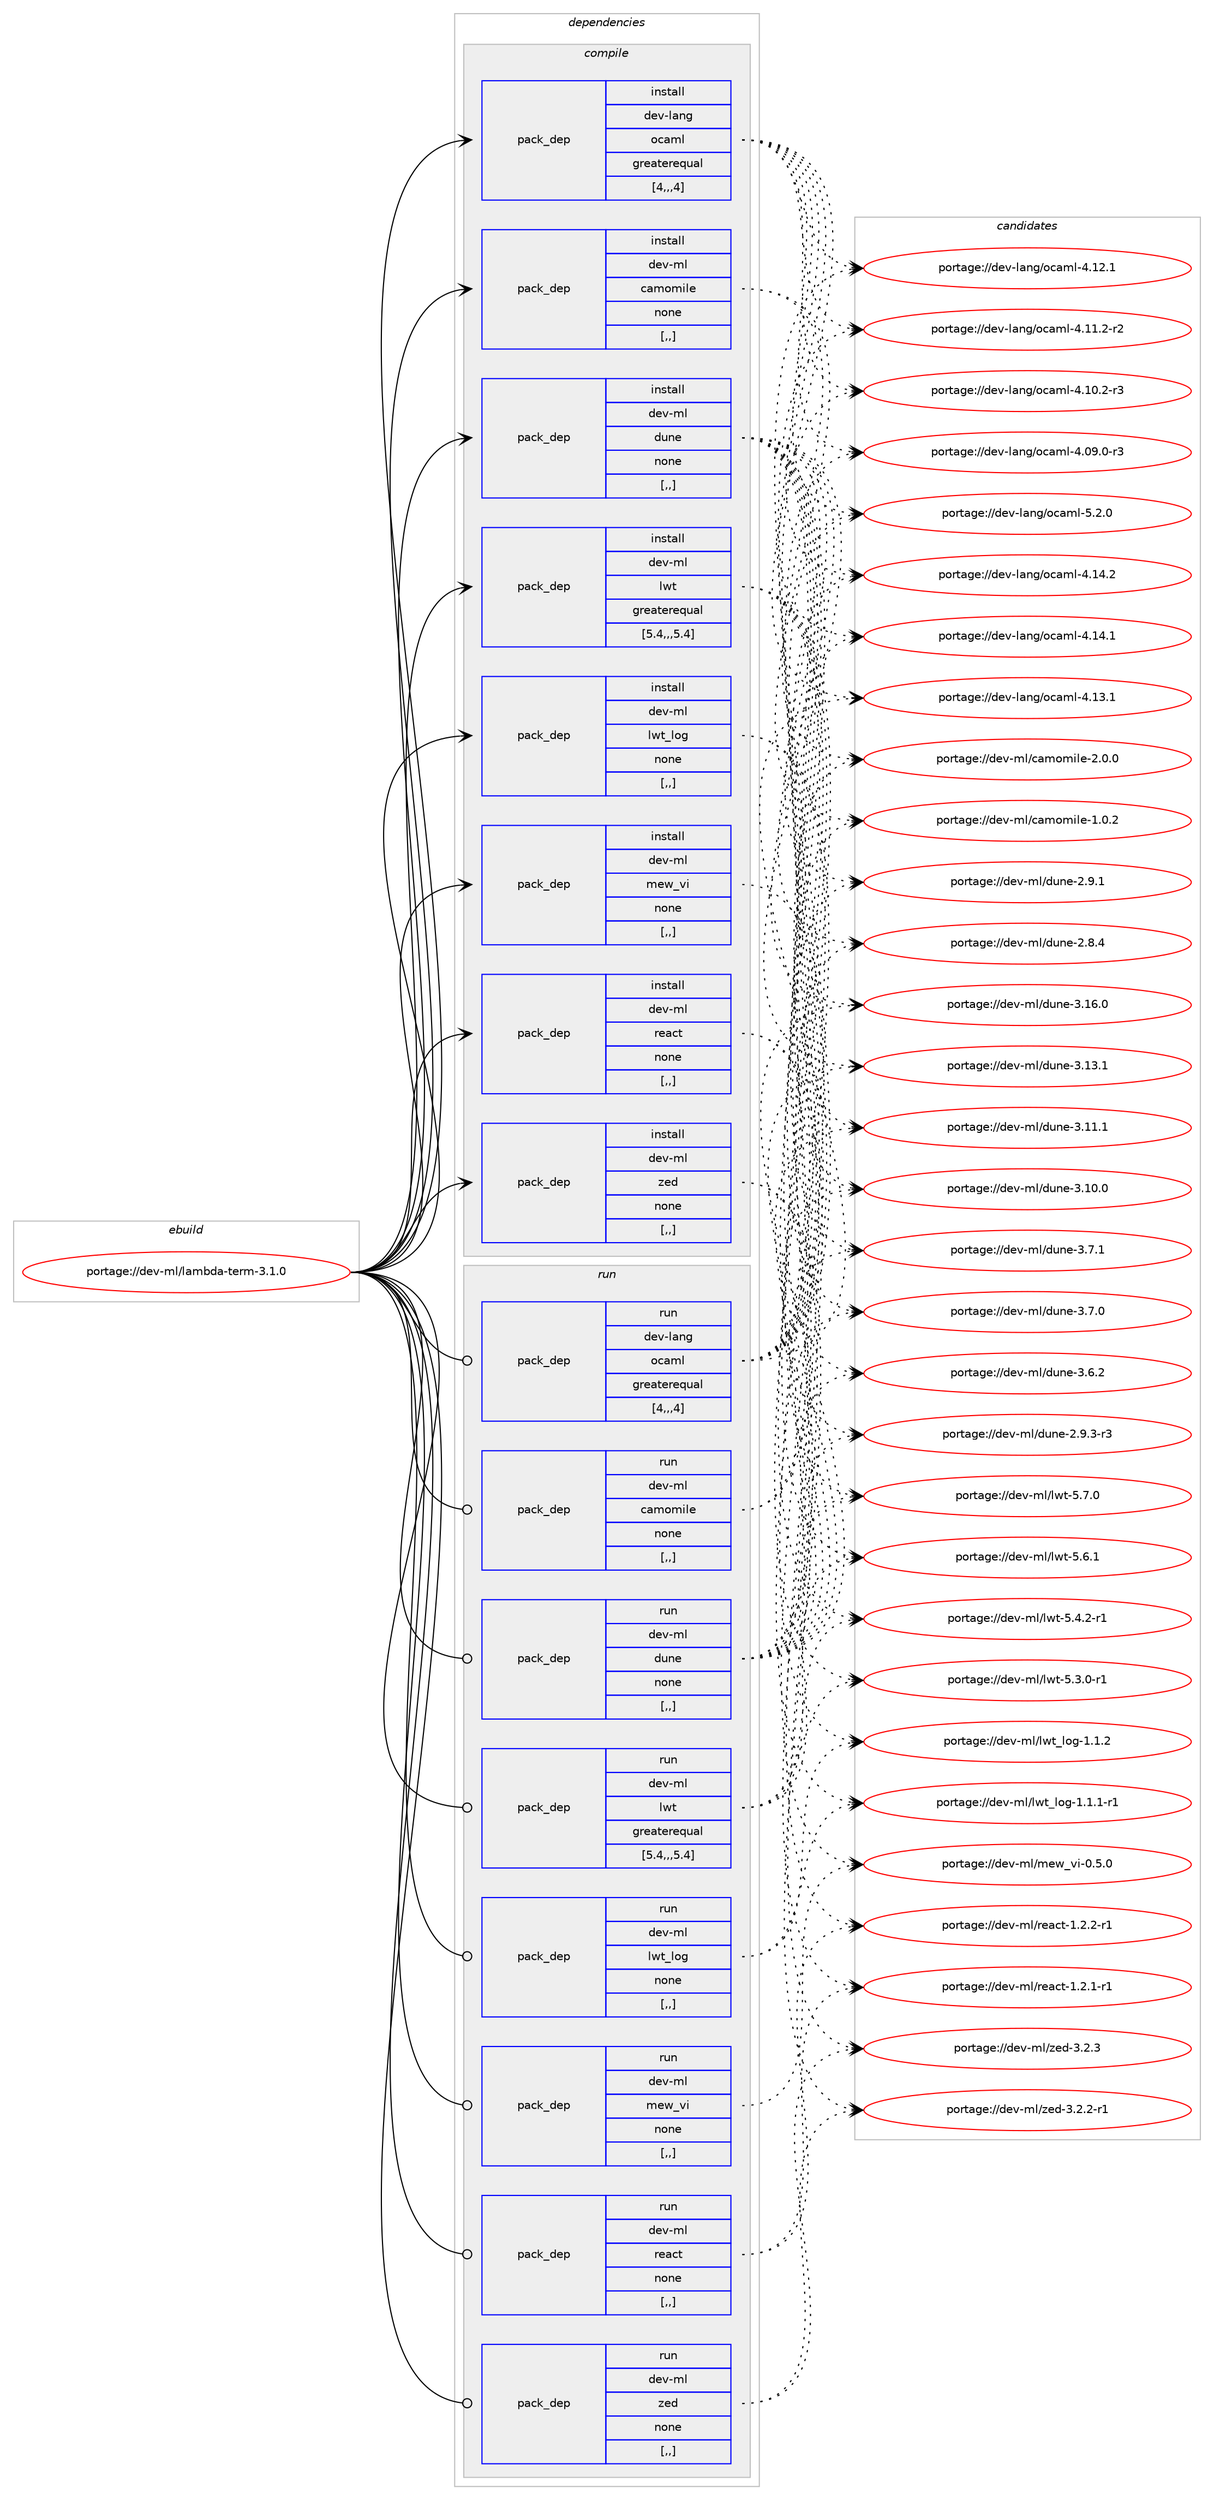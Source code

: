 digraph prolog {

# *************
# Graph options
# *************

newrank=true;
concentrate=true;
compound=true;
graph [rankdir=LR,fontname=Helvetica,fontsize=10,ranksep=1.5];#, ranksep=2.5, nodesep=0.2];
edge  [arrowhead=vee];
node  [fontname=Helvetica,fontsize=10];

# **********
# The ebuild
# **********

subgraph cluster_leftcol {
color=gray;
label=<<i>ebuild</i>>;
id [label="portage://dev-ml/lambda-term-3.1.0", color=red, width=4, href="../dev-ml/lambda-term-3.1.0.svg"];
}

# ****************
# The dependencies
# ****************

subgraph cluster_midcol {
color=gray;
label=<<i>dependencies</i>>;
subgraph cluster_compile {
fillcolor="#eeeeee";
style=filled;
label=<<i>compile</i>>;
subgraph pack88756 {
dependency119243 [label=<<TABLE BORDER="0" CELLBORDER="1" CELLSPACING="0" CELLPADDING="4" WIDTH="220"><TR><TD ROWSPAN="6" CELLPADDING="30">pack_dep</TD></TR><TR><TD WIDTH="110">install</TD></TR><TR><TD>dev-lang</TD></TR><TR><TD>ocaml</TD></TR><TR><TD>greaterequal</TD></TR><TR><TD>[4,,,4]</TD></TR></TABLE>>, shape=none, color=blue];
}
id:e -> dependency119243:w [weight=20,style="solid",arrowhead="vee"];
subgraph pack88757 {
dependency119244 [label=<<TABLE BORDER="0" CELLBORDER="1" CELLSPACING="0" CELLPADDING="4" WIDTH="220"><TR><TD ROWSPAN="6" CELLPADDING="30">pack_dep</TD></TR><TR><TD WIDTH="110">install</TD></TR><TR><TD>dev-ml</TD></TR><TR><TD>camomile</TD></TR><TR><TD>none</TD></TR><TR><TD>[,,]</TD></TR></TABLE>>, shape=none, color=blue];
}
id:e -> dependency119244:w [weight=20,style="solid",arrowhead="vee"];
subgraph pack88758 {
dependency119245 [label=<<TABLE BORDER="0" CELLBORDER="1" CELLSPACING="0" CELLPADDING="4" WIDTH="220"><TR><TD ROWSPAN="6" CELLPADDING="30">pack_dep</TD></TR><TR><TD WIDTH="110">install</TD></TR><TR><TD>dev-ml</TD></TR><TR><TD>dune</TD></TR><TR><TD>none</TD></TR><TR><TD>[,,]</TD></TR></TABLE>>, shape=none, color=blue];
}
id:e -> dependency119245:w [weight=20,style="solid",arrowhead="vee"];
subgraph pack88759 {
dependency119246 [label=<<TABLE BORDER="0" CELLBORDER="1" CELLSPACING="0" CELLPADDING="4" WIDTH="220"><TR><TD ROWSPAN="6" CELLPADDING="30">pack_dep</TD></TR><TR><TD WIDTH="110">install</TD></TR><TR><TD>dev-ml</TD></TR><TR><TD>lwt</TD></TR><TR><TD>greaterequal</TD></TR><TR><TD>[5.4,,,5.4]</TD></TR></TABLE>>, shape=none, color=blue];
}
id:e -> dependency119246:w [weight=20,style="solid",arrowhead="vee"];
subgraph pack88760 {
dependency119247 [label=<<TABLE BORDER="0" CELLBORDER="1" CELLSPACING="0" CELLPADDING="4" WIDTH="220"><TR><TD ROWSPAN="6" CELLPADDING="30">pack_dep</TD></TR><TR><TD WIDTH="110">install</TD></TR><TR><TD>dev-ml</TD></TR><TR><TD>lwt_log</TD></TR><TR><TD>none</TD></TR><TR><TD>[,,]</TD></TR></TABLE>>, shape=none, color=blue];
}
id:e -> dependency119247:w [weight=20,style="solid",arrowhead="vee"];
subgraph pack88761 {
dependency119248 [label=<<TABLE BORDER="0" CELLBORDER="1" CELLSPACING="0" CELLPADDING="4" WIDTH="220"><TR><TD ROWSPAN="6" CELLPADDING="30">pack_dep</TD></TR><TR><TD WIDTH="110">install</TD></TR><TR><TD>dev-ml</TD></TR><TR><TD>mew_vi</TD></TR><TR><TD>none</TD></TR><TR><TD>[,,]</TD></TR></TABLE>>, shape=none, color=blue];
}
id:e -> dependency119248:w [weight=20,style="solid",arrowhead="vee"];
subgraph pack88762 {
dependency119249 [label=<<TABLE BORDER="0" CELLBORDER="1" CELLSPACING="0" CELLPADDING="4" WIDTH="220"><TR><TD ROWSPAN="6" CELLPADDING="30">pack_dep</TD></TR><TR><TD WIDTH="110">install</TD></TR><TR><TD>dev-ml</TD></TR><TR><TD>react</TD></TR><TR><TD>none</TD></TR><TR><TD>[,,]</TD></TR></TABLE>>, shape=none, color=blue];
}
id:e -> dependency119249:w [weight=20,style="solid",arrowhead="vee"];
subgraph pack88763 {
dependency119250 [label=<<TABLE BORDER="0" CELLBORDER="1" CELLSPACING="0" CELLPADDING="4" WIDTH="220"><TR><TD ROWSPAN="6" CELLPADDING="30">pack_dep</TD></TR><TR><TD WIDTH="110">install</TD></TR><TR><TD>dev-ml</TD></TR><TR><TD>zed</TD></TR><TR><TD>none</TD></TR><TR><TD>[,,]</TD></TR></TABLE>>, shape=none, color=blue];
}
id:e -> dependency119250:w [weight=20,style="solid",arrowhead="vee"];
}
subgraph cluster_compileandrun {
fillcolor="#eeeeee";
style=filled;
label=<<i>compile and run</i>>;
}
subgraph cluster_run {
fillcolor="#eeeeee";
style=filled;
label=<<i>run</i>>;
subgraph pack88764 {
dependency119251 [label=<<TABLE BORDER="0" CELLBORDER="1" CELLSPACING="0" CELLPADDING="4" WIDTH="220"><TR><TD ROWSPAN="6" CELLPADDING="30">pack_dep</TD></TR><TR><TD WIDTH="110">run</TD></TR><TR><TD>dev-lang</TD></TR><TR><TD>ocaml</TD></TR><TR><TD>greaterequal</TD></TR><TR><TD>[4,,,4]</TD></TR></TABLE>>, shape=none, color=blue];
}
id:e -> dependency119251:w [weight=20,style="solid",arrowhead="odot"];
subgraph pack88765 {
dependency119252 [label=<<TABLE BORDER="0" CELLBORDER="1" CELLSPACING="0" CELLPADDING="4" WIDTH="220"><TR><TD ROWSPAN="6" CELLPADDING="30">pack_dep</TD></TR><TR><TD WIDTH="110">run</TD></TR><TR><TD>dev-ml</TD></TR><TR><TD>camomile</TD></TR><TR><TD>none</TD></TR><TR><TD>[,,]</TD></TR></TABLE>>, shape=none, color=blue];
}
id:e -> dependency119252:w [weight=20,style="solid",arrowhead="odot"];
subgraph pack88766 {
dependency119253 [label=<<TABLE BORDER="0" CELLBORDER="1" CELLSPACING="0" CELLPADDING="4" WIDTH="220"><TR><TD ROWSPAN="6" CELLPADDING="30">pack_dep</TD></TR><TR><TD WIDTH="110">run</TD></TR><TR><TD>dev-ml</TD></TR><TR><TD>dune</TD></TR><TR><TD>none</TD></TR><TR><TD>[,,]</TD></TR></TABLE>>, shape=none, color=blue];
}
id:e -> dependency119253:w [weight=20,style="solid",arrowhead="odot"];
subgraph pack88767 {
dependency119254 [label=<<TABLE BORDER="0" CELLBORDER="1" CELLSPACING="0" CELLPADDING="4" WIDTH="220"><TR><TD ROWSPAN="6" CELLPADDING="30">pack_dep</TD></TR><TR><TD WIDTH="110">run</TD></TR><TR><TD>dev-ml</TD></TR><TR><TD>lwt</TD></TR><TR><TD>greaterequal</TD></TR><TR><TD>[5.4,,,5.4]</TD></TR></TABLE>>, shape=none, color=blue];
}
id:e -> dependency119254:w [weight=20,style="solid",arrowhead="odot"];
subgraph pack88768 {
dependency119255 [label=<<TABLE BORDER="0" CELLBORDER="1" CELLSPACING="0" CELLPADDING="4" WIDTH="220"><TR><TD ROWSPAN="6" CELLPADDING="30">pack_dep</TD></TR><TR><TD WIDTH="110">run</TD></TR><TR><TD>dev-ml</TD></TR><TR><TD>lwt_log</TD></TR><TR><TD>none</TD></TR><TR><TD>[,,]</TD></TR></TABLE>>, shape=none, color=blue];
}
id:e -> dependency119255:w [weight=20,style="solid",arrowhead="odot"];
subgraph pack88769 {
dependency119256 [label=<<TABLE BORDER="0" CELLBORDER="1" CELLSPACING="0" CELLPADDING="4" WIDTH="220"><TR><TD ROWSPAN="6" CELLPADDING="30">pack_dep</TD></TR><TR><TD WIDTH="110">run</TD></TR><TR><TD>dev-ml</TD></TR><TR><TD>mew_vi</TD></TR><TR><TD>none</TD></TR><TR><TD>[,,]</TD></TR></TABLE>>, shape=none, color=blue];
}
id:e -> dependency119256:w [weight=20,style="solid",arrowhead="odot"];
subgraph pack88770 {
dependency119257 [label=<<TABLE BORDER="0" CELLBORDER="1" CELLSPACING="0" CELLPADDING="4" WIDTH="220"><TR><TD ROWSPAN="6" CELLPADDING="30">pack_dep</TD></TR><TR><TD WIDTH="110">run</TD></TR><TR><TD>dev-ml</TD></TR><TR><TD>react</TD></TR><TR><TD>none</TD></TR><TR><TD>[,,]</TD></TR></TABLE>>, shape=none, color=blue];
}
id:e -> dependency119257:w [weight=20,style="solid",arrowhead="odot"];
subgraph pack88771 {
dependency119258 [label=<<TABLE BORDER="0" CELLBORDER="1" CELLSPACING="0" CELLPADDING="4" WIDTH="220"><TR><TD ROWSPAN="6" CELLPADDING="30">pack_dep</TD></TR><TR><TD WIDTH="110">run</TD></TR><TR><TD>dev-ml</TD></TR><TR><TD>zed</TD></TR><TR><TD>none</TD></TR><TR><TD>[,,]</TD></TR></TABLE>>, shape=none, color=blue];
}
id:e -> dependency119258:w [weight=20,style="solid",arrowhead="odot"];
}
}

# **************
# The candidates
# **************

subgraph cluster_choices {
rank=same;
color=gray;
label=<<i>candidates</i>>;

subgraph choice88756 {
color=black;
nodesep=1;
choice1001011184510897110103471119997109108455346504648 [label="portage://dev-lang/ocaml-5.2.0", color=red, width=4,href="../dev-lang/ocaml-5.2.0.svg"];
choice100101118451089711010347111999710910845524649524650 [label="portage://dev-lang/ocaml-4.14.2", color=red, width=4,href="../dev-lang/ocaml-4.14.2.svg"];
choice100101118451089711010347111999710910845524649524649 [label="portage://dev-lang/ocaml-4.14.1", color=red, width=4,href="../dev-lang/ocaml-4.14.1.svg"];
choice100101118451089711010347111999710910845524649514649 [label="portage://dev-lang/ocaml-4.13.1", color=red, width=4,href="../dev-lang/ocaml-4.13.1.svg"];
choice100101118451089711010347111999710910845524649504649 [label="portage://dev-lang/ocaml-4.12.1", color=red, width=4,href="../dev-lang/ocaml-4.12.1.svg"];
choice1001011184510897110103471119997109108455246494946504511450 [label="portage://dev-lang/ocaml-4.11.2-r2", color=red, width=4,href="../dev-lang/ocaml-4.11.2-r2.svg"];
choice1001011184510897110103471119997109108455246494846504511451 [label="portage://dev-lang/ocaml-4.10.2-r3", color=red, width=4,href="../dev-lang/ocaml-4.10.2-r3.svg"];
choice1001011184510897110103471119997109108455246485746484511451 [label="portage://dev-lang/ocaml-4.09.0-r3", color=red, width=4,href="../dev-lang/ocaml-4.09.0-r3.svg"];
dependency119243:e -> choice1001011184510897110103471119997109108455346504648:w [style=dotted,weight="100"];
dependency119243:e -> choice100101118451089711010347111999710910845524649524650:w [style=dotted,weight="100"];
dependency119243:e -> choice100101118451089711010347111999710910845524649524649:w [style=dotted,weight="100"];
dependency119243:e -> choice100101118451089711010347111999710910845524649514649:w [style=dotted,weight="100"];
dependency119243:e -> choice100101118451089711010347111999710910845524649504649:w [style=dotted,weight="100"];
dependency119243:e -> choice1001011184510897110103471119997109108455246494946504511450:w [style=dotted,weight="100"];
dependency119243:e -> choice1001011184510897110103471119997109108455246494846504511451:w [style=dotted,weight="100"];
dependency119243:e -> choice1001011184510897110103471119997109108455246485746484511451:w [style=dotted,weight="100"];
}
subgraph choice88757 {
color=black;
nodesep=1;
choice10010111845109108479997109111109105108101455046484648 [label="portage://dev-ml/camomile-2.0.0", color=red, width=4,href="../dev-ml/camomile-2.0.0.svg"];
choice10010111845109108479997109111109105108101454946484650 [label="portage://dev-ml/camomile-1.0.2", color=red, width=4,href="../dev-ml/camomile-1.0.2.svg"];
dependency119244:e -> choice10010111845109108479997109111109105108101455046484648:w [style=dotted,weight="100"];
dependency119244:e -> choice10010111845109108479997109111109105108101454946484650:w [style=dotted,weight="100"];
}
subgraph choice88758 {
color=black;
nodesep=1;
choice100101118451091084710011711010145514649544648 [label="portage://dev-ml/dune-3.16.0", color=red, width=4,href="../dev-ml/dune-3.16.0.svg"];
choice100101118451091084710011711010145514649514649 [label="portage://dev-ml/dune-3.13.1", color=red, width=4,href="../dev-ml/dune-3.13.1.svg"];
choice100101118451091084710011711010145514649494649 [label="portage://dev-ml/dune-3.11.1", color=red, width=4,href="../dev-ml/dune-3.11.1.svg"];
choice100101118451091084710011711010145514649484648 [label="portage://dev-ml/dune-3.10.0", color=red, width=4,href="../dev-ml/dune-3.10.0.svg"];
choice1001011184510910847100117110101455146554649 [label="portage://dev-ml/dune-3.7.1", color=red, width=4,href="../dev-ml/dune-3.7.1.svg"];
choice1001011184510910847100117110101455146554648 [label="portage://dev-ml/dune-3.7.0", color=red, width=4,href="../dev-ml/dune-3.7.0.svg"];
choice1001011184510910847100117110101455146544650 [label="portage://dev-ml/dune-3.6.2", color=red, width=4,href="../dev-ml/dune-3.6.2.svg"];
choice10010111845109108471001171101014550465746514511451 [label="portage://dev-ml/dune-2.9.3-r3", color=red, width=4,href="../dev-ml/dune-2.9.3-r3.svg"];
choice1001011184510910847100117110101455046574649 [label="portage://dev-ml/dune-2.9.1", color=red, width=4,href="../dev-ml/dune-2.9.1.svg"];
choice1001011184510910847100117110101455046564652 [label="portage://dev-ml/dune-2.8.4", color=red, width=4,href="../dev-ml/dune-2.8.4.svg"];
dependency119245:e -> choice100101118451091084710011711010145514649544648:w [style=dotted,weight="100"];
dependency119245:e -> choice100101118451091084710011711010145514649514649:w [style=dotted,weight="100"];
dependency119245:e -> choice100101118451091084710011711010145514649494649:w [style=dotted,weight="100"];
dependency119245:e -> choice100101118451091084710011711010145514649484648:w [style=dotted,weight="100"];
dependency119245:e -> choice1001011184510910847100117110101455146554649:w [style=dotted,weight="100"];
dependency119245:e -> choice1001011184510910847100117110101455146554648:w [style=dotted,weight="100"];
dependency119245:e -> choice1001011184510910847100117110101455146544650:w [style=dotted,weight="100"];
dependency119245:e -> choice10010111845109108471001171101014550465746514511451:w [style=dotted,weight="100"];
dependency119245:e -> choice1001011184510910847100117110101455046574649:w [style=dotted,weight="100"];
dependency119245:e -> choice1001011184510910847100117110101455046564652:w [style=dotted,weight="100"];
}
subgraph choice88759 {
color=black;
nodesep=1;
choice1001011184510910847108119116455346554648 [label="portage://dev-ml/lwt-5.7.0", color=red, width=4,href="../dev-ml/lwt-5.7.0.svg"];
choice1001011184510910847108119116455346544649 [label="portage://dev-ml/lwt-5.6.1", color=red, width=4,href="../dev-ml/lwt-5.6.1.svg"];
choice10010111845109108471081191164553465246504511449 [label="portage://dev-ml/lwt-5.4.2-r1", color=red, width=4,href="../dev-ml/lwt-5.4.2-r1.svg"];
choice10010111845109108471081191164553465146484511449 [label="portage://dev-ml/lwt-5.3.0-r1", color=red, width=4,href="../dev-ml/lwt-5.3.0-r1.svg"];
dependency119246:e -> choice1001011184510910847108119116455346554648:w [style=dotted,weight="100"];
dependency119246:e -> choice1001011184510910847108119116455346544649:w [style=dotted,weight="100"];
dependency119246:e -> choice10010111845109108471081191164553465246504511449:w [style=dotted,weight="100"];
dependency119246:e -> choice10010111845109108471081191164553465146484511449:w [style=dotted,weight="100"];
}
subgraph choice88760 {
color=black;
nodesep=1;
choice100101118451091084710811911695108111103454946494650 [label="portage://dev-ml/lwt_log-1.1.2", color=red, width=4,href="../dev-ml/lwt_log-1.1.2.svg"];
choice1001011184510910847108119116951081111034549464946494511449 [label="portage://dev-ml/lwt_log-1.1.1-r1", color=red, width=4,href="../dev-ml/lwt_log-1.1.1-r1.svg"];
dependency119247:e -> choice100101118451091084710811911695108111103454946494650:w [style=dotted,weight="100"];
dependency119247:e -> choice1001011184510910847108119116951081111034549464946494511449:w [style=dotted,weight="100"];
}
subgraph choice88761 {
color=black;
nodesep=1;
choice100101118451091084710910111995118105454846534648 [label="portage://dev-ml/mew_vi-0.5.0", color=red, width=4,href="../dev-ml/mew_vi-0.5.0.svg"];
dependency119248:e -> choice100101118451091084710910111995118105454846534648:w [style=dotted,weight="100"];
}
subgraph choice88762 {
color=black;
nodesep=1;
choice100101118451091084711410197991164549465046504511449 [label="portage://dev-ml/react-1.2.2-r1", color=red, width=4,href="../dev-ml/react-1.2.2-r1.svg"];
choice100101118451091084711410197991164549465046494511449 [label="portage://dev-ml/react-1.2.1-r1", color=red, width=4,href="../dev-ml/react-1.2.1-r1.svg"];
dependency119249:e -> choice100101118451091084711410197991164549465046504511449:w [style=dotted,weight="100"];
dependency119249:e -> choice100101118451091084711410197991164549465046494511449:w [style=dotted,weight="100"];
}
subgraph choice88763 {
color=black;
nodesep=1;
choice1001011184510910847122101100455146504651 [label="portage://dev-ml/zed-3.2.3", color=red, width=4,href="../dev-ml/zed-3.2.3.svg"];
choice10010111845109108471221011004551465046504511449 [label="portage://dev-ml/zed-3.2.2-r1", color=red, width=4,href="../dev-ml/zed-3.2.2-r1.svg"];
dependency119250:e -> choice1001011184510910847122101100455146504651:w [style=dotted,weight="100"];
dependency119250:e -> choice10010111845109108471221011004551465046504511449:w [style=dotted,weight="100"];
}
subgraph choice88764 {
color=black;
nodesep=1;
choice1001011184510897110103471119997109108455346504648 [label="portage://dev-lang/ocaml-5.2.0", color=red, width=4,href="../dev-lang/ocaml-5.2.0.svg"];
choice100101118451089711010347111999710910845524649524650 [label="portage://dev-lang/ocaml-4.14.2", color=red, width=4,href="../dev-lang/ocaml-4.14.2.svg"];
choice100101118451089711010347111999710910845524649524649 [label="portage://dev-lang/ocaml-4.14.1", color=red, width=4,href="../dev-lang/ocaml-4.14.1.svg"];
choice100101118451089711010347111999710910845524649514649 [label="portage://dev-lang/ocaml-4.13.1", color=red, width=4,href="../dev-lang/ocaml-4.13.1.svg"];
choice100101118451089711010347111999710910845524649504649 [label="portage://dev-lang/ocaml-4.12.1", color=red, width=4,href="../dev-lang/ocaml-4.12.1.svg"];
choice1001011184510897110103471119997109108455246494946504511450 [label="portage://dev-lang/ocaml-4.11.2-r2", color=red, width=4,href="../dev-lang/ocaml-4.11.2-r2.svg"];
choice1001011184510897110103471119997109108455246494846504511451 [label="portage://dev-lang/ocaml-4.10.2-r3", color=red, width=4,href="../dev-lang/ocaml-4.10.2-r3.svg"];
choice1001011184510897110103471119997109108455246485746484511451 [label="portage://dev-lang/ocaml-4.09.0-r3", color=red, width=4,href="../dev-lang/ocaml-4.09.0-r3.svg"];
dependency119251:e -> choice1001011184510897110103471119997109108455346504648:w [style=dotted,weight="100"];
dependency119251:e -> choice100101118451089711010347111999710910845524649524650:w [style=dotted,weight="100"];
dependency119251:e -> choice100101118451089711010347111999710910845524649524649:w [style=dotted,weight="100"];
dependency119251:e -> choice100101118451089711010347111999710910845524649514649:w [style=dotted,weight="100"];
dependency119251:e -> choice100101118451089711010347111999710910845524649504649:w [style=dotted,weight="100"];
dependency119251:e -> choice1001011184510897110103471119997109108455246494946504511450:w [style=dotted,weight="100"];
dependency119251:e -> choice1001011184510897110103471119997109108455246494846504511451:w [style=dotted,weight="100"];
dependency119251:e -> choice1001011184510897110103471119997109108455246485746484511451:w [style=dotted,weight="100"];
}
subgraph choice88765 {
color=black;
nodesep=1;
choice10010111845109108479997109111109105108101455046484648 [label="portage://dev-ml/camomile-2.0.0", color=red, width=4,href="../dev-ml/camomile-2.0.0.svg"];
choice10010111845109108479997109111109105108101454946484650 [label="portage://dev-ml/camomile-1.0.2", color=red, width=4,href="../dev-ml/camomile-1.0.2.svg"];
dependency119252:e -> choice10010111845109108479997109111109105108101455046484648:w [style=dotted,weight="100"];
dependency119252:e -> choice10010111845109108479997109111109105108101454946484650:w [style=dotted,weight="100"];
}
subgraph choice88766 {
color=black;
nodesep=1;
choice100101118451091084710011711010145514649544648 [label="portage://dev-ml/dune-3.16.0", color=red, width=4,href="../dev-ml/dune-3.16.0.svg"];
choice100101118451091084710011711010145514649514649 [label="portage://dev-ml/dune-3.13.1", color=red, width=4,href="../dev-ml/dune-3.13.1.svg"];
choice100101118451091084710011711010145514649494649 [label="portage://dev-ml/dune-3.11.1", color=red, width=4,href="../dev-ml/dune-3.11.1.svg"];
choice100101118451091084710011711010145514649484648 [label="portage://dev-ml/dune-3.10.0", color=red, width=4,href="../dev-ml/dune-3.10.0.svg"];
choice1001011184510910847100117110101455146554649 [label="portage://dev-ml/dune-3.7.1", color=red, width=4,href="../dev-ml/dune-3.7.1.svg"];
choice1001011184510910847100117110101455146554648 [label="portage://dev-ml/dune-3.7.0", color=red, width=4,href="../dev-ml/dune-3.7.0.svg"];
choice1001011184510910847100117110101455146544650 [label="portage://dev-ml/dune-3.6.2", color=red, width=4,href="../dev-ml/dune-3.6.2.svg"];
choice10010111845109108471001171101014550465746514511451 [label="portage://dev-ml/dune-2.9.3-r3", color=red, width=4,href="../dev-ml/dune-2.9.3-r3.svg"];
choice1001011184510910847100117110101455046574649 [label="portage://dev-ml/dune-2.9.1", color=red, width=4,href="../dev-ml/dune-2.9.1.svg"];
choice1001011184510910847100117110101455046564652 [label="portage://dev-ml/dune-2.8.4", color=red, width=4,href="../dev-ml/dune-2.8.4.svg"];
dependency119253:e -> choice100101118451091084710011711010145514649544648:w [style=dotted,weight="100"];
dependency119253:e -> choice100101118451091084710011711010145514649514649:w [style=dotted,weight="100"];
dependency119253:e -> choice100101118451091084710011711010145514649494649:w [style=dotted,weight="100"];
dependency119253:e -> choice100101118451091084710011711010145514649484648:w [style=dotted,weight="100"];
dependency119253:e -> choice1001011184510910847100117110101455146554649:w [style=dotted,weight="100"];
dependency119253:e -> choice1001011184510910847100117110101455146554648:w [style=dotted,weight="100"];
dependency119253:e -> choice1001011184510910847100117110101455146544650:w [style=dotted,weight="100"];
dependency119253:e -> choice10010111845109108471001171101014550465746514511451:w [style=dotted,weight="100"];
dependency119253:e -> choice1001011184510910847100117110101455046574649:w [style=dotted,weight="100"];
dependency119253:e -> choice1001011184510910847100117110101455046564652:w [style=dotted,weight="100"];
}
subgraph choice88767 {
color=black;
nodesep=1;
choice1001011184510910847108119116455346554648 [label="portage://dev-ml/lwt-5.7.0", color=red, width=4,href="../dev-ml/lwt-5.7.0.svg"];
choice1001011184510910847108119116455346544649 [label="portage://dev-ml/lwt-5.6.1", color=red, width=4,href="../dev-ml/lwt-5.6.1.svg"];
choice10010111845109108471081191164553465246504511449 [label="portage://dev-ml/lwt-5.4.2-r1", color=red, width=4,href="../dev-ml/lwt-5.4.2-r1.svg"];
choice10010111845109108471081191164553465146484511449 [label="portage://dev-ml/lwt-5.3.0-r1", color=red, width=4,href="../dev-ml/lwt-5.3.0-r1.svg"];
dependency119254:e -> choice1001011184510910847108119116455346554648:w [style=dotted,weight="100"];
dependency119254:e -> choice1001011184510910847108119116455346544649:w [style=dotted,weight="100"];
dependency119254:e -> choice10010111845109108471081191164553465246504511449:w [style=dotted,weight="100"];
dependency119254:e -> choice10010111845109108471081191164553465146484511449:w [style=dotted,weight="100"];
}
subgraph choice88768 {
color=black;
nodesep=1;
choice100101118451091084710811911695108111103454946494650 [label="portage://dev-ml/lwt_log-1.1.2", color=red, width=4,href="../dev-ml/lwt_log-1.1.2.svg"];
choice1001011184510910847108119116951081111034549464946494511449 [label="portage://dev-ml/lwt_log-1.1.1-r1", color=red, width=4,href="../dev-ml/lwt_log-1.1.1-r1.svg"];
dependency119255:e -> choice100101118451091084710811911695108111103454946494650:w [style=dotted,weight="100"];
dependency119255:e -> choice1001011184510910847108119116951081111034549464946494511449:w [style=dotted,weight="100"];
}
subgraph choice88769 {
color=black;
nodesep=1;
choice100101118451091084710910111995118105454846534648 [label="portage://dev-ml/mew_vi-0.5.0", color=red, width=4,href="../dev-ml/mew_vi-0.5.0.svg"];
dependency119256:e -> choice100101118451091084710910111995118105454846534648:w [style=dotted,weight="100"];
}
subgraph choice88770 {
color=black;
nodesep=1;
choice100101118451091084711410197991164549465046504511449 [label="portage://dev-ml/react-1.2.2-r1", color=red, width=4,href="../dev-ml/react-1.2.2-r1.svg"];
choice100101118451091084711410197991164549465046494511449 [label="portage://dev-ml/react-1.2.1-r1", color=red, width=4,href="../dev-ml/react-1.2.1-r1.svg"];
dependency119257:e -> choice100101118451091084711410197991164549465046504511449:w [style=dotted,weight="100"];
dependency119257:e -> choice100101118451091084711410197991164549465046494511449:w [style=dotted,weight="100"];
}
subgraph choice88771 {
color=black;
nodesep=1;
choice1001011184510910847122101100455146504651 [label="portage://dev-ml/zed-3.2.3", color=red, width=4,href="../dev-ml/zed-3.2.3.svg"];
choice10010111845109108471221011004551465046504511449 [label="portage://dev-ml/zed-3.2.2-r1", color=red, width=4,href="../dev-ml/zed-3.2.2-r1.svg"];
dependency119258:e -> choice1001011184510910847122101100455146504651:w [style=dotted,weight="100"];
dependency119258:e -> choice10010111845109108471221011004551465046504511449:w [style=dotted,weight="100"];
}
}

}
